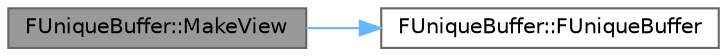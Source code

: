 digraph "FUniqueBuffer::MakeView"
{
 // INTERACTIVE_SVG=YES
 // LATEX_PDF_SIZE
  bgcolor="transparent";
  edge [fontname=Helvetica,fontsize=10,labelfontname=Helvetica,labelfontsize=10];
  node [fontname=Helvetica,fontsize=10,shape=box,height=0.2,width=0.4];
  rankdir="LR";
  Node1 [id="Node000001",label="FUniqueBuffer::MakeView",height=0.2,width=0.4,color="gray40", fillcolor="grey60", style="filled", fontcolor="black",tooltip="Make a non-owned view of the input."];
  Node1 -> Node2 [id="edge1_Node000001_Node000002",color="steelblue1",style="solid",tooltip=" "];
  Node2 [id="Node000002",label="FUniqueBuffer::FUniqueBuffer",height=0.2,width=0.4,color="grey40", fillcolor="white", style="filled",URL="$da/d4b/classFUniqueBuffer.html#a4ce74a21e8c60937288f2c9ad6382ecb",tooltip="Construct a null unique buffer."];
}
